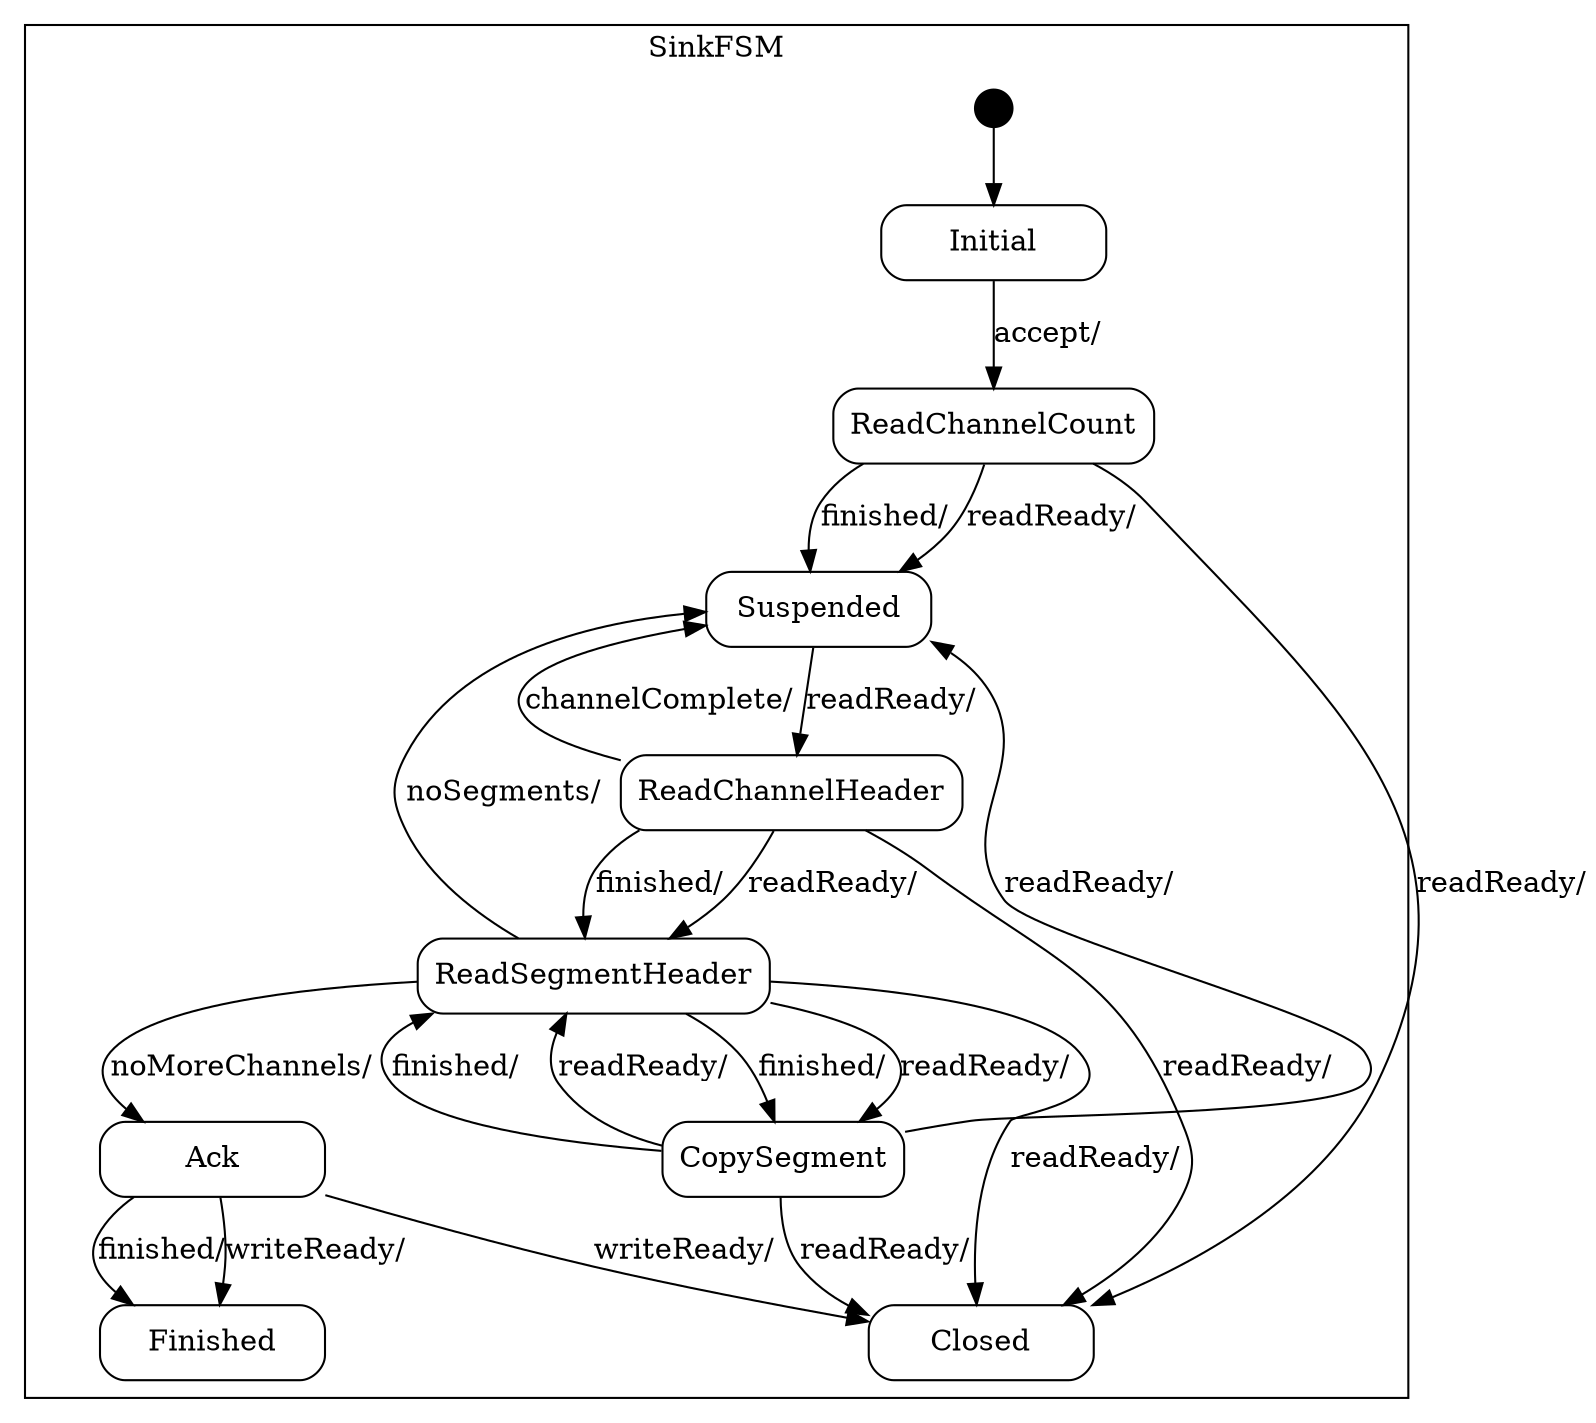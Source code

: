 digraph Sink {

    node
        [shape=Mrecord width=1.5];

    subgraph cluster_SinkFSM {

        label="SinkFSM";

        //
        // States (Nodes)
        //

        "SinkFSM::Initial"
            [label="{Initial}"];

        "SinkFSM::ReadChannelCount"
            [label="{ReadChannelCount}"];

        "SinkFSM::Suspended"
            [label="{Suspended}"];

        "SinkFSM::ReadChannelHeader"
            [label="{ReadChannelHeader}"];

        "SinkFSM::ReadSegmentHeader"
            [label="{ReadSegmentHeader}"];

        "SinkFSM::CopySegment"
            [label="{CopySegment}"];

        "SinkFSM::Ack"
            [label="{Ack}"];

        "SinkFSM::Finished"
            [label="{Finished}"];

        "SinkFSM::Closed"
            [label="{Closed}"];

        "%start"
            [label="" shape=circle style=filled fillcolor=black width=0.25];

        //
        // Transitions (Edges)
        //

        "SinkFSM::Initial" -> "SinkFSM::ReadChannelCount"
            [label="accept/\l"];

        "SinkFSM::ReadChannelCount" -> "SinkFSM::Suspended"
            [label="finished/\l"];

        "SinkFSM::ReadChannelCount" -> "SinkFSM::Closed"
            [label="readReady/\l"];

        "SinkFSM::ReadChannelCount" -> "SinkFSM::Suspended"
            [label="readReady/\l"];

        "SinkFSM::Suspended" -> "SinkFSM::ReadChannelHeader"
            [label="readReady/\l"];

        "SinkFSM::ReadChannelHeader" -> "SinkFSM::ReadSegmentHeader"
            [label="finished/\l"];

        "SinkFSM::ReadChannelHeader" -> "SinkFSM::Suspended"
            [label="channelComplete/\l"];

        "SinkFSM::ReadChannelHeader" -> "SinkFSM::Closed"
            [label="readReady/\l"];

        "SinkFSM::ReadChannelHeader" -> "SinkFSM::ReadSegmentHeader"
            [label="readReady/\l"];

        "SinkFSM::ReadSegmentHeader" -> "SinkFSM::CopySegment"
            [label="finished/\l"];

        "SinkFSM::ReadSegmentHeader" -> "SinkFSM::Closed"
            [label="readReady/\l"];

        "SinkFSM::ReadSegmentHeader" -> "SinkFSM::CopySegment"
            [label="readReady/\l"];

        "SinkFSM::ReadSegmentHeader" -> "SinkFSM::Ack"
            [label="noMoreChannels/\l"];

        "SinkFSM::ReadSegmentHeader" -> "SinkFSM::Suspended"
            [label="noSegments/\l"];

        "SinkFSM::CopySegment" -> "SinkFSM::ReadSegmentHeader"
            [label="finished/\l"];

        "SinkFSM::CopySegment" -> "SinkFSM::Suspended"
            [label="readReady/\l"];

        "SinkFSM::CopySegment" -> "SinkFSM::Closed"
            [label="readReady/\l"];

        "SinkFSM::CopySegment" -> "SinkFSM::ReadSegmentHeader"
            [label="readReady/\l"];

        "SinkFSM::Ack" -> "SinkFSM::Finished"
            [label="finished/\l"];

        "SinkFSM::Ack" -> "SinkFSM::Closed"
            [label="writeReady/\l"];

        "SinkFSM::Ack" -> "SinkFSM::Finished"
            [label="writeReady/\l"];

        "%start" -> "SinkFSM::Initial"
    }

}

